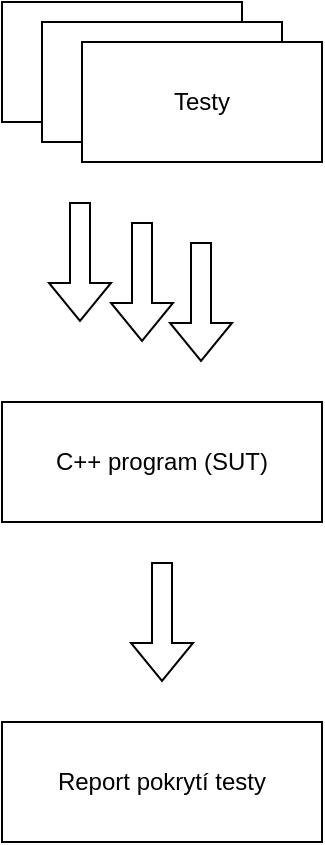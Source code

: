 <mxfile version="18.1.3" type="github">
  <diagram id="PkoTO4GZKmc3V8IWVleu" name="Page-1">
    <mxGraphModel dx="1422" dy="762" grid="1" gridSize="10" guides="1" tooltips="1" connect="1" arrows="1" fold="1" page="1" pageScale="1" pageWidth="827" pageHeight="1169" math="0" shadow="0">
      <root>
        <mxCell id="0" />
        <mxCell id="1" parent="0" />
        <mxCell id="5J12x8IQ41ZzSLyLn22b-1" value="C++ program (SUT)" style="rounded=0;whiteSpace=wrap;html=1;" parent="1" vertex="1">
          <mxGeometry x="280" y="220" width="160" height="60" as="geometry" />
        </mxCell>
        <mxCell id="5J12x8IQ41ZzSLyLn22b-2" value="Testy" style="rounded=0;whiteSpace=wrap;html=1;" parent="1" vertex="1">
          <mxGeometry x="280" y="20" width="120" height="60" as="geometry" />
        </mxCell>
        <mxCell id="5J12x8IQ41ZzSLyLn22b-3" value="" style="shape=flexArrow;endArrow=classic;html=1;rounded=0;" parent="1" edge="1">
          <mxGeometry width="50" height="50" relative="1" as="geometry">
            <mxPoint x="360" y="300" as="sourcePoint" />
            <mxPoint x="360" y="360" as="targetPoint" />
          </mxGeometry>
        </mxCell>
        <mxCell id="5J12x8IQ41ZzSLyLn22b-4" value="Report pokrytí testy" style="rounded=0;whiteSpace=wrap;html=1;" parent="1" vertex="1">
          <mxGeometry x="280" y="380" width="160" height="60" as="geometry" />
        </mxCell>
        <mxCell id="HYYbnwNy8RpscYg0V8sw-1" value="Testy" style="rounded=0;whiteSpace=wrap;html=1;" vertex="1" parent="1">
          <mxGeometry x="300" y="30" width="120" height="60" as="geometry" />
        </mxCell>
        <mxCell id="HYYbnwNy8RpscYg0V8sw-2" value="Testy" style="rounded=0;whiteSpace=wrap;html=1;" vertex="1" parent="1">
          <mxGeometry x="320" y="40" width="120" height="60" as="geometry" />
        </mxCell>
        <mxCell id="HYYbnwNy8RpscYg0V8sw-3" value="" style="shape=flexArrow;endArrow=classic;html=1;rounded=0;" edge="1" parent="1">
          <mxGeometry width="50" height="50" relative="1" as="geometry">
            <mxPoint x="319" y="120" as="sourcePoint" />
            <mxPoint x="319" y="180" as="targetPoint" />
          </mxGeometry>
        </mxCell>
        <mxCell id="HYYbnwNy8RpscYg0V8sw-4" value="" style="shape=flexArrow;endArrow=classic;html=1;rounded=0;" edge="1" parent="1">
          <mxGeometry width="50" height="50" relative="1" as="geometry">
            <mxPoint x="350" y="130" as="sourcePoint" />
            <mxPoint x="350" y="190" as="targetPoint" />
          </mxGeometry>
        </mxCell>
        <mxCell id="HYYbnwNy8RpscYg0V8sw-5" value="" style="shape=flexArrow;endArrow=classic;html=1;rounded=0;" edge="1" parent="1">
          <mxGeometry width="50" height="50" relative="1" as="geometry">
            <mxPoint x="379.5" y="140" as="sourcePoint" />
            <mxPoint x="379.5" y="200" as="targetPoint" />
          </mxGeometry>
        </mxCell>
      </root>
    </mxGraphModel>
  </diagram>
</mxfile>
